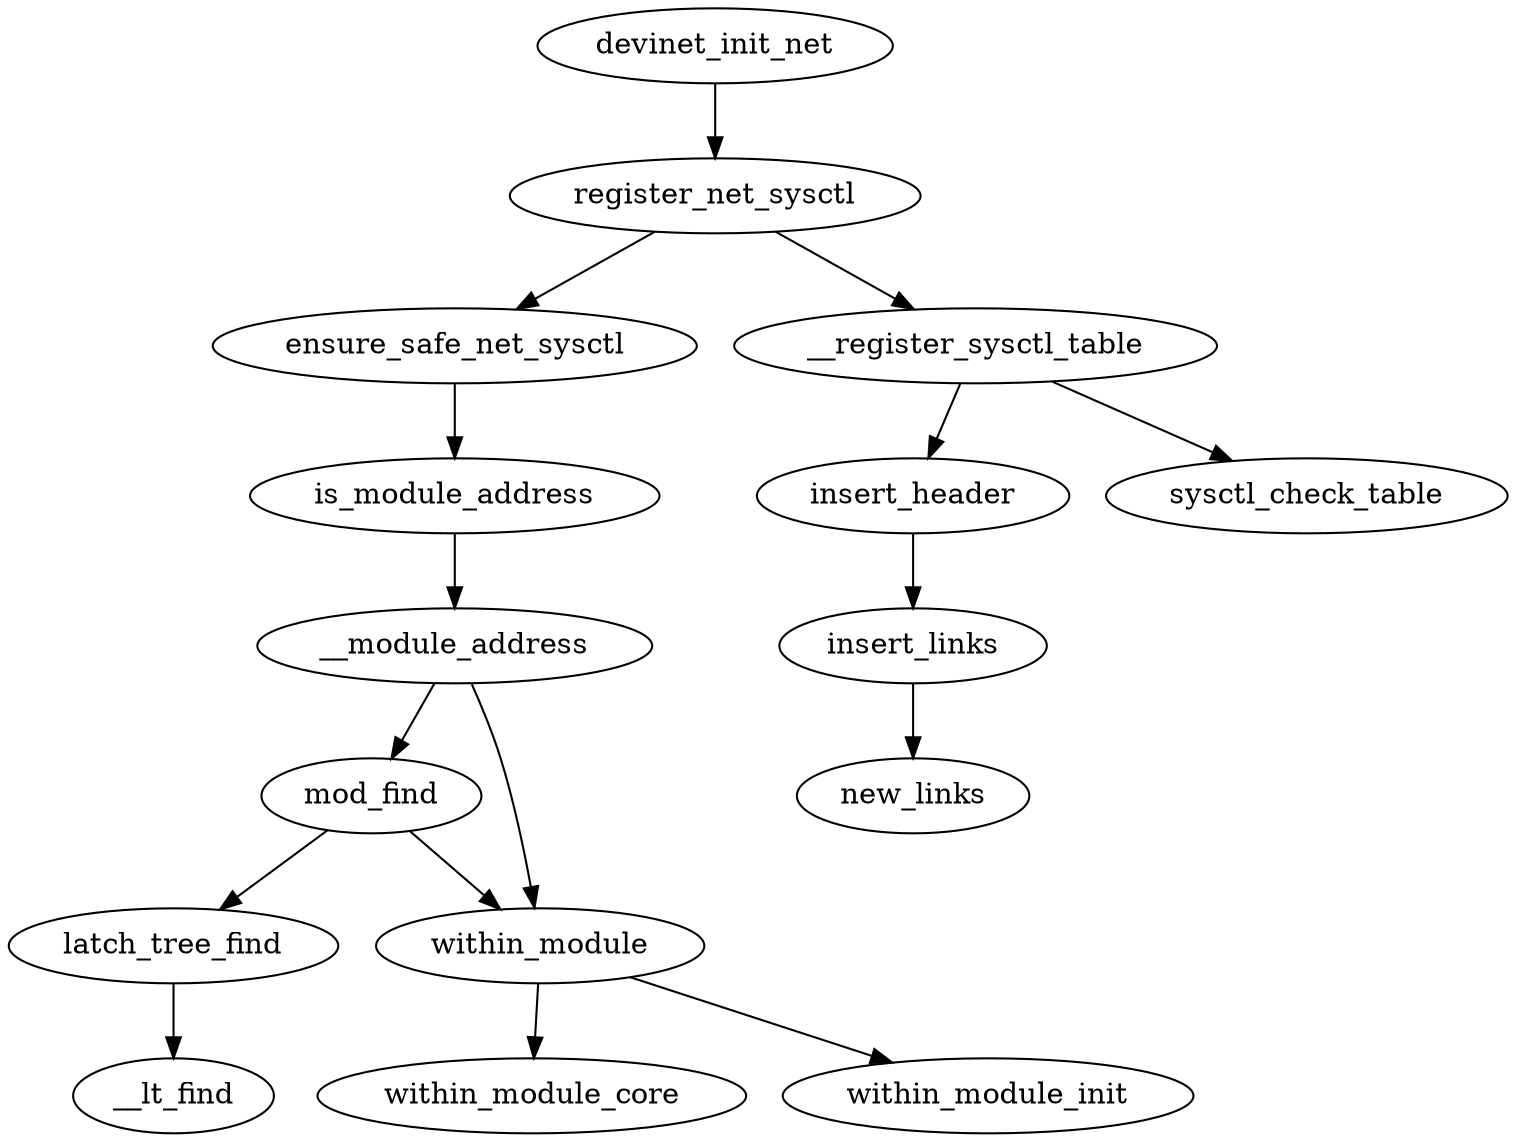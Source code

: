 digraph "partial_graph.dot" {
	 register_net_sysctl -> ensure_safe_net_sysctl
	 ensure_safe_net_sysctl -> is_module_address
	 is_module_address -> __module_address
	 latch_tree_find -> __lt_find
	 mod_find -> latch_tree_find
	 __module_address -> mod_find
	 within_module -> within_module_core
	 __module_address -> within_module
	 mod_find -> within_module
	 within_module -> within_module_init
	 devinet_init_net -> register_net_sysctl
	 insert_links -> new_links
	 insert_header -> insert_links
	 __register_sysctl_table -> insert_header
	 register_net_sysctl -> __register_sysctl_table
	 __register_sysctl_table -> sysctl_check_table
}
